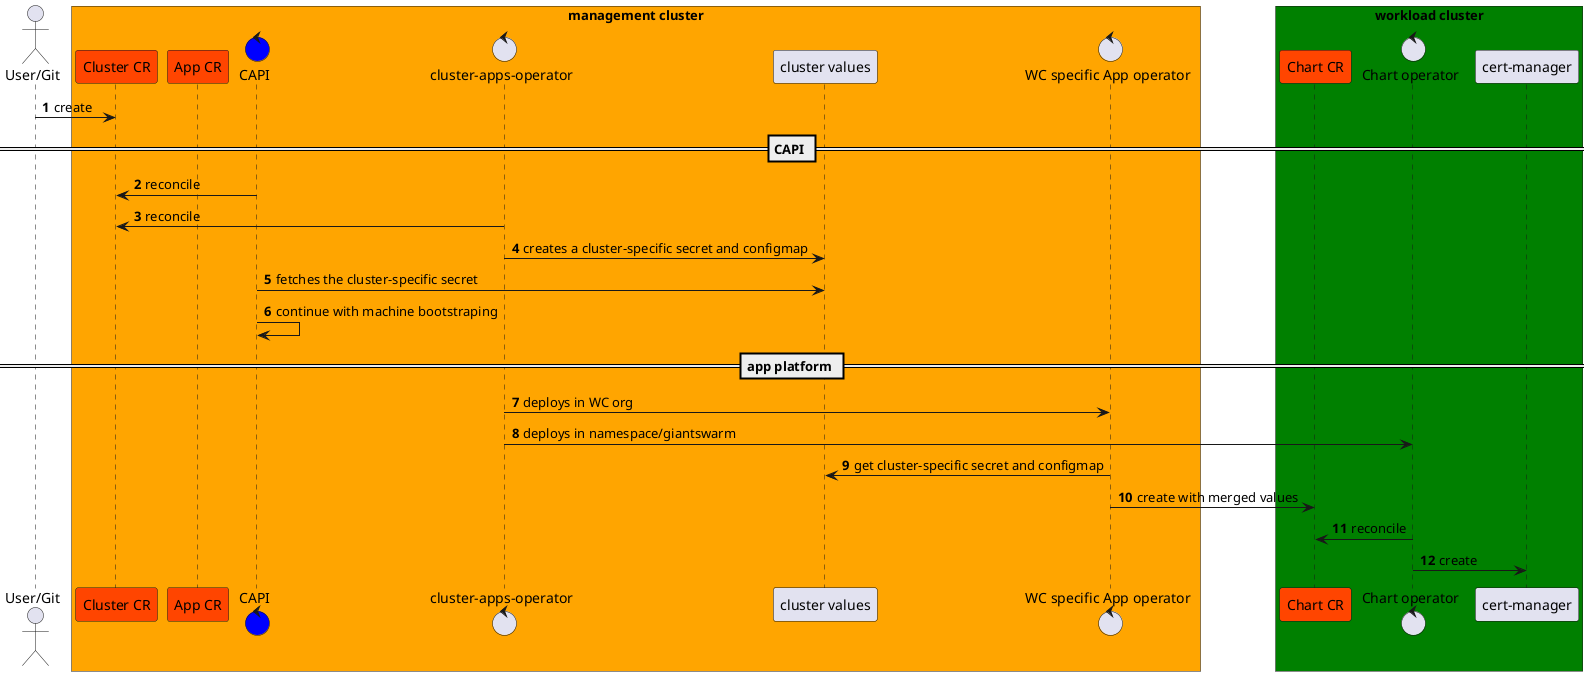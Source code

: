 @startuml
autonumber

actor "User/Git" as User 

box "management cluster" #orange
participant "Cluster CR" as clusterCR #OrangeRed
participant "App CR" as appCR #OrangeRed
control "CAPI" as CAPI #blue
control "cluster-apps-operator" as clusterAppsOperator
participant "cluster values" as clusterValues
control "WC specific App operator" as appOperator
/'control "Chart operator" as chartOperator #orange'/
end box

box "workload cluster" #green
participant "Chart CR" as chartCR #OrangeRed
control "Chart operator" as chartOperatorWC
participant "cert-manager" as certManager
end box


User -> clusterCR: create

== CAPI ==

CAPI -> clusterCR: reconcile
clusterAppsOperator -> clusterCR: reconcile
clusterAppsOperator -> clusterValues: creates a cluster-specific secret and configmap
CAPI -> clusterValues: fetches the cluster-specific secret
CAPI -> CAPI: continue with machine bootstraping

== app platform ==

clusterAppsOperator -> appOperator: deploys in WC org
clusterAppsOperator -> chartOperatorWC: deploys in namespace/giantswarm

appOperator -> clusterValues: get cluster-specific secret and configmap
appOperator -> chartCR: create with merged values

chartOperatorWC -> chartCR: reconcile
chartOperatorWC -> certManager: create

@enduml